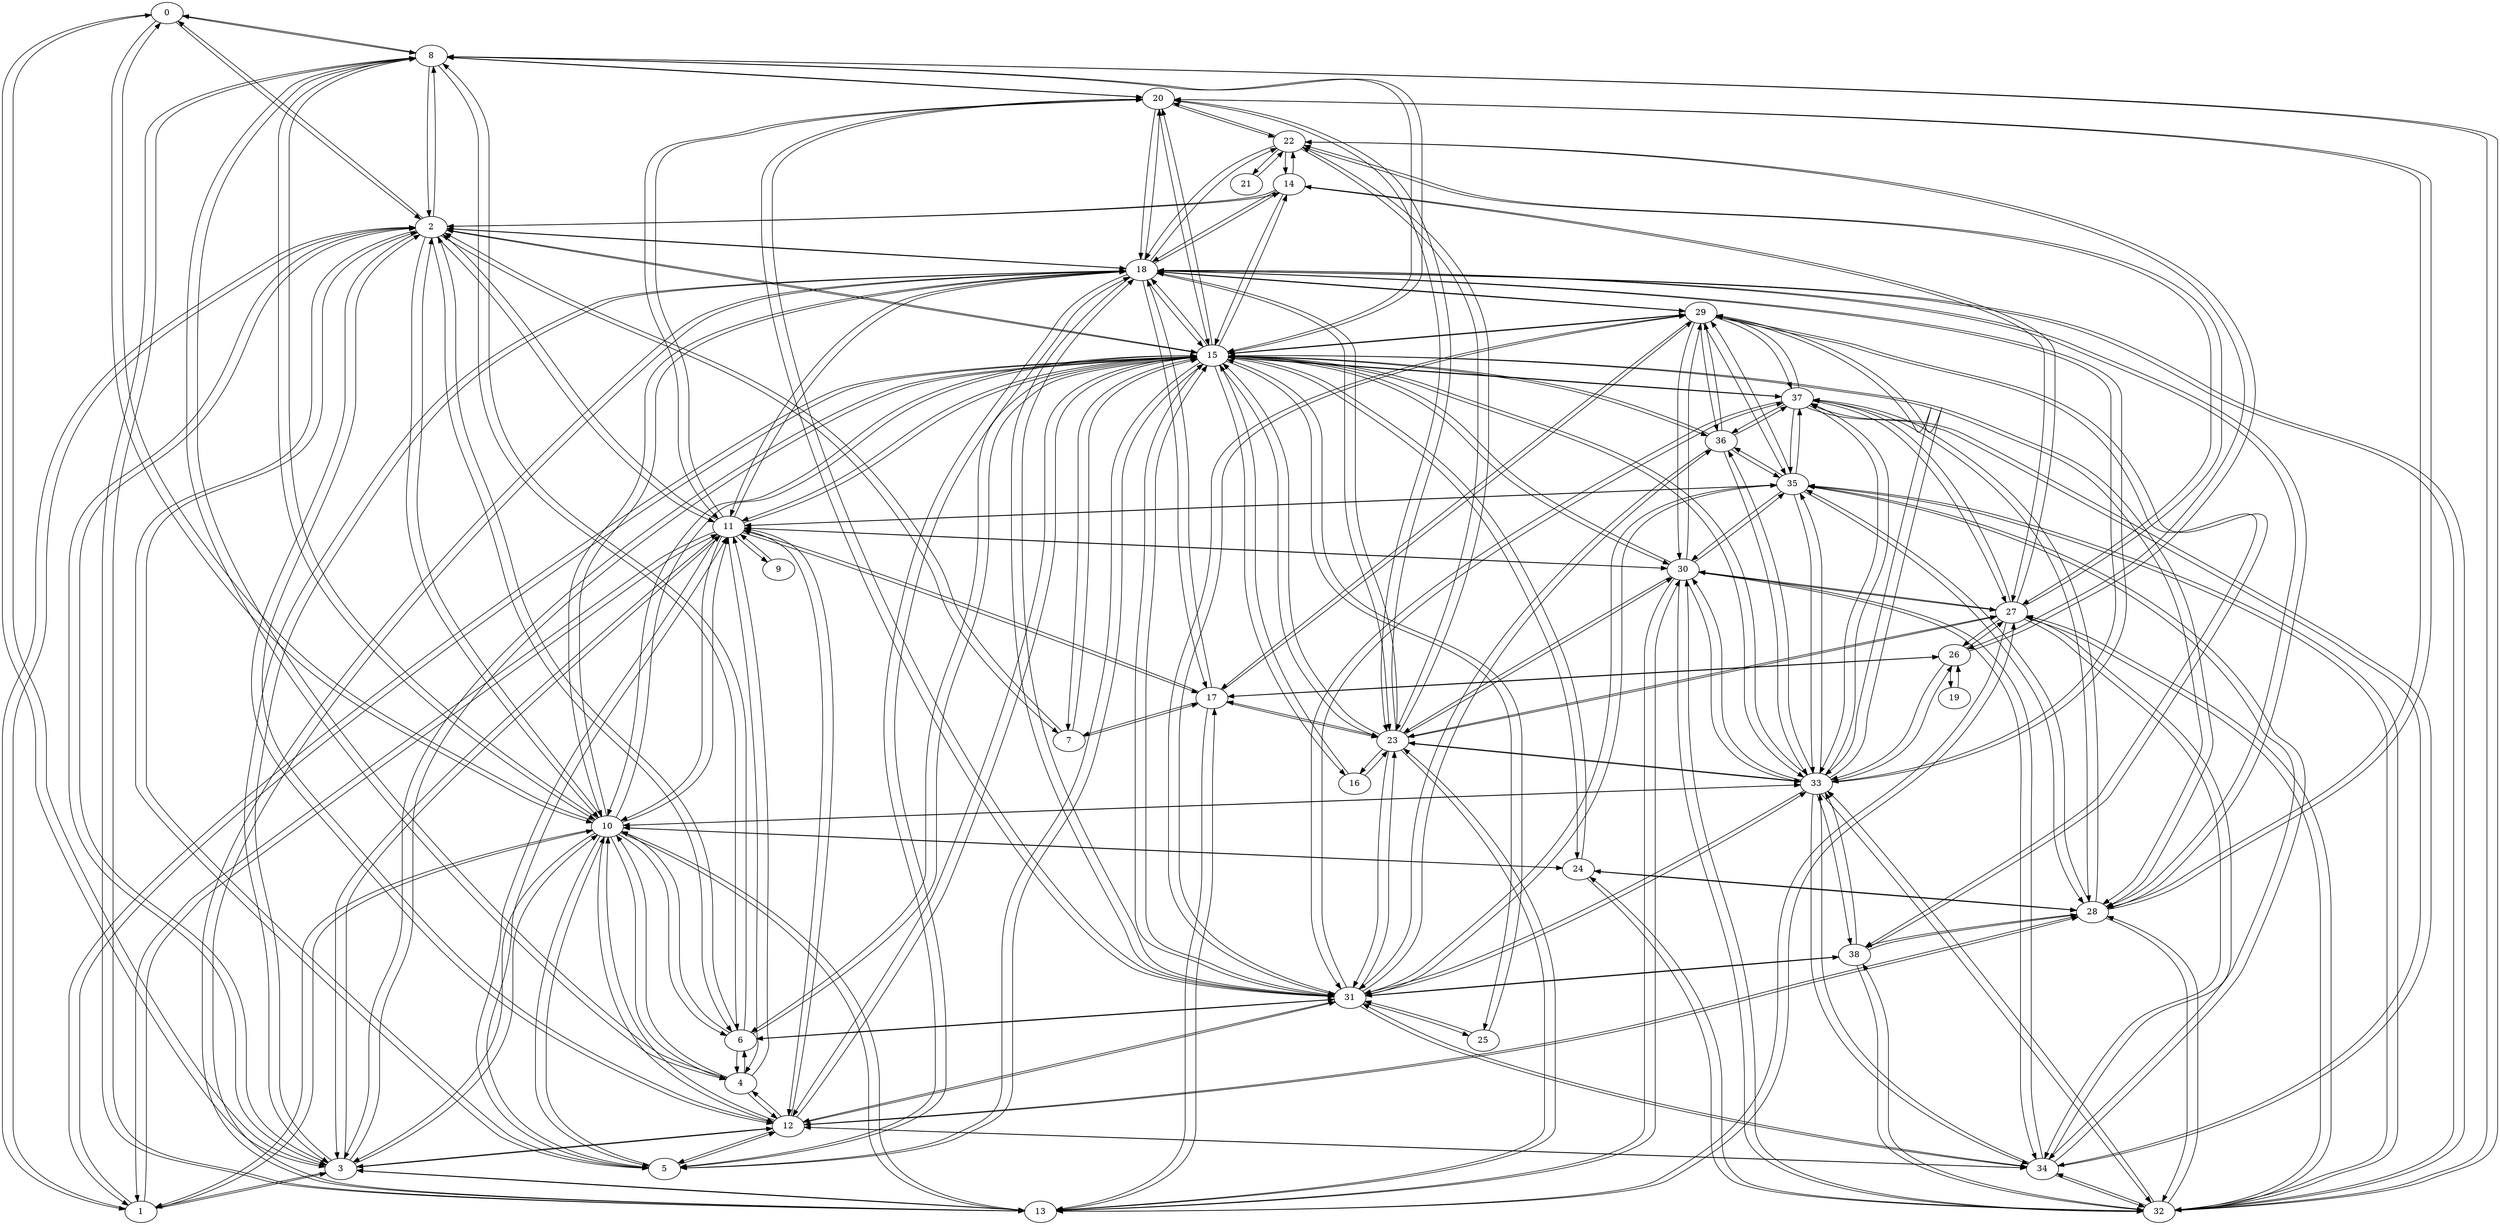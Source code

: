 strict digraph "kapf-sociational-interactions-1" {
	0	 [job="line 1 tailor"];
	8	 [job="line 1 tailor"];
	0 -> 8;
	2	 [job="line 1 tailor"];
	0 -> 2;
	3	 [job="line 2 tailor"];
	0 -> 3;
	10	 [job="line 1 tailor"];
	0 -> 10;
	1	 [job="line 1 tailor"];
	11	 [job="line 1 tailor"];
	1 -> 11;
	1 -> 2;
	1 -> 3;
	1 -> 10;
	15	 [job=cutter];
	1 -> 15;
	2 -> 0;
	2 -> 1;
	2 -> 3;
	5	 [job="line 1 tailor"];
	2 -> 5;
	6	 [job="line 1 tailor"];
	2 -> 6;
	7	 [job="line 3 tailor"];
	2 -> 7;
	2 -> 8;
	2 -> 10;
	2 -> 11;
	12	 [job="line 1 tailor"];
	2 -> 12;
	14	 [job="line 3 tailor"];
	2 -> 14;
	2 -> 15;
	18	 [job="head tailor"];
	2 -> 18;
	3 -> 0;
	3 -> 1;
	3 -> 2;
	3 -> 10;
	3 -> 11;
	3 -> 12;
	13	 [job="line 1 tailor"];
	3 -> 13;
	3 -> 15;
	3 -> 18;
	4	 [job="line 1 tailor"];
	4 -> 8;
	4 -> 10;
	4 -> 11;
	4 -> 12;
	4 -> 6;
	5 -> 2;
	5 -> 10;
	5 -> 11;
	5 -> 12;
	5 -> 15;
	5 -> 18;
	6 -> 2;
	6 -> 4;
	6 -> 8;
	6 -> 10;
	6 -> 15;
	31	 [job="cotton boy"];
	6 -> 31;
	17	 [job="line 2 tailor"];
	7 -> 17;
	7 -> 2;
	7 -> 15;
	8 -> 0;
	32	 [job=ironer];
	8 -> 32;
	8 -> 2;
	8 -> 4;
	8 -> 6;
	8 -> 10;
	8 -> 13;
	8 -> 15;
	20	 [job="line 1 tailor"];
	8 -> 20;
	9	 [job="line 2 tailor"];
	9 -> 11;
	10 -> 0;
	10 -> 1;
	10 -> 2;
	10 -> 3;
	10 -> 4;
	10 -> 5;
	10 -> 6;
	33	 [job="cotton boy"];
	10 -> 33;
	10 -> 8;
	10 -> 11;
	10 -> 12;
	10 -> 13;
	10 -> 15;
	10 -> 18;
	24	 [job="button machiner"];
	10 -> 24;
	11 -> 1;
	11 -> 2;
	11 -> 3;
	11 -> 4;
	11 -> 5;
	11 -> 9;
	11 -> 10;
	11 -> 12;
	11 -> 15;
	11 -> 17;
	11 -> 18;
	35	 [job="cotton boy"];
	11 -> 35;
	11 -> 20;
	30	 [job="cotton boy"];
	11 -> 30;
	12 -> 2;
	12 -> 3;
	12 -> 4;
	12 -> 5;
	12 -> 10;
	12 -> 11;
	34	 [job="cotton boy"];
	12 -> 34;
	12 -> 15;
	28	 [job=ironer];
	12 -> 28;
	12 -> 31;
	13 -> 3;
	13 -> 8;
	13 -> 10;
	13 -> 17;
	13 -> 18;
	23	 [job="line 1 tailor"];
	13 -> 23;
	27	 [job="line 3 tailor"];
	13 -> 27;
	13 -> 30;
	14 -> 2;
	14 -> 27;
	14 -> 18;
	22	 [job="line 3 tailor"];
	14 -> 22;
	14 -> 15;
	15 -> 1;
	15 -> 2;
	15 -> 3;
	15 -> 5;
	15 -> 6;
	15 -> 7;
	15 -> 8;
	15 -> 10;
	15 -> 11;
	15 -> 12;
	15 -> 14;
	16	 [job="line 2 tailor"];
	15 -> 16;
	15 -> 18;
	15 -> 20;
	15 -> 23;
	15 -> 24;
	25	 [job="button machiner"];
	15 -> 25;
	15 -> 28;
	29	 [job="cotton boy"];
	15 -> 29;
	15 -> 30;
	15 -> 31;
	15 -> 33;
	36	 [job="cotton boy"];
	15 -> 36;
	37	 [job="cotton boy"];
	15 -> 37;
	16 -> 23;
	16 -> 15;
	17 -> 7;
	17 -> 11;
	17 -> 13;
	17 -> 18;
	17 -> 23;
	26	 [job="line 3 tailor"];
	17 -> 26;
	17 -> 29;
	18 -> 32;
	18 -> 33;
	18 -> 2;
	18 -> 3;
	18 -> 5;
	18 -> 10;
	18 -> 11;
	18 -> 13;
	18 -> 14;
	18 -> 15;
	18 -> 17;
	18 -> 20;
	18 -> 22;
	18 -> 23;
	18 -> 28;
	18 -> 29;
	18 -> 31;
	19	 [job="line 3 tailor"];
	19 -> 26;
	20 -> 8;
	20 -> 11;
	20 -> 15;
	20 -> 18;
	20 -> 22;
	20 -> 23;
	20 -> 28;
	20 -> 31;
	21	 [job="line 3 tailor"];
	21 -> 22;
	22 -> 14;
	22 -> 18;
	22 -> 20;
	22 -> 21;
	22 -> 23;
	22 -> 26;
	22 -> 27;
	23 -> 33;
	23 -> 13;
	23 -> 15;
	23 -> 16;
	23 -> 17;
	23 -> 18;
	23 -> 20;
	23 -> 22;
	23 -> 27;
	23 -> 30;
	23 -> 31;
	24 -> 32;
	24 -> 10;
	24 -> 28;
	24 -> 15;
	25 -> 31;
	25 -> 15;
	26 -> 27;
	26 -> 33;
	26 -> 19;
	26 -> 22;
	26 -> 17;
	27 -> 32;
	27 -> 34;
	27 -> 37;
	27 -> 13;
	27 -> 14;
	27 -> 22;
	27 -> 23;
	27 -> 26;
	27 -> 30;
	28 -> 32;
	28 -> 35;
	28 -> 37;
	38	 [job=ironer];
	28 -> 38;
	28 -> 12;
	28 -> 15;
	28 -> 18;
	28 -> 20;
	28 -> 24;
	29 -> 33;
	29 -> 35;
	29 -> 36;
	29 -> 37;
	29 -> 38;
	29 -> 15;
	29 -> 17;
	29 -> 18;
	29 -> 30;
	29 -> 31;
	30 -> 32;
	30 -> 33;
	30 -> 34;
	30 -> 35;
	30 -> 11;
	30 -> 13;
	30 -> 15;
	30 -> 23;
	30 -> 27;
	30 -> 29;
	31 -> 33;
	31 -> 34;
	31 -> 35;
	31 -> 36;
	31 -> 37;
	31 -> 38;
	31 -> 12;
	31 -> 15;
	31 -> 18;
	31 -> 20;
	31 -> 23;
	31 -> 25;
	31 -> 6;
	31 -> 29;
	32 -> 33;
	32 -> 34;
	32 -> 35;
	32 -> 38;
	32 -> 8;
	32 -> 18;
	32 -> 24;
	32 -> 27;
	32 -> 28;
	32 -> 30;
	33 -> 32;
	33 -> 34;
	33 -> 35;
	33 -> 36;
	33 -> 37;
	33 -> 38;
	33 -> 10;
	33 -> 15;
	33 -> 18;
	33 -> 23;
	33 -> 26;
	33 -> 29;
	33 -> 30;
	33 -> 31;
	34 -> 32;
	34 -> 33;
	34 -> 35;
	34 -> 37;
	34 -> 12;
	34 -> 27;
	34 -> 30;
	34 -> 31;
	35 -> 32;
	35 -> 33;
	35 -> 34;
	35 -> 36;
	35 -> 37;
	35 -> 11;
	35 -> 28;
	35 -> 29;
	35 -> 30;
	35 -> 31;
	36 -> 33;
	36 -> 35;
	36 -> 37;
	36 -> 15;
	36 -> 29;
	36 -> 31;
	37 -> 33;
	37 -> 34;
	37 -> 35;
	37 -> 36;
	37 -> 15;
	37 -> 27;
	37 -> 28;
	37 -> 29;
	37 -> 31;
	38 -> 32;
	38 -> 33;
	38 -> 28;
	38 -> 29;
	38 -> 31;
}
